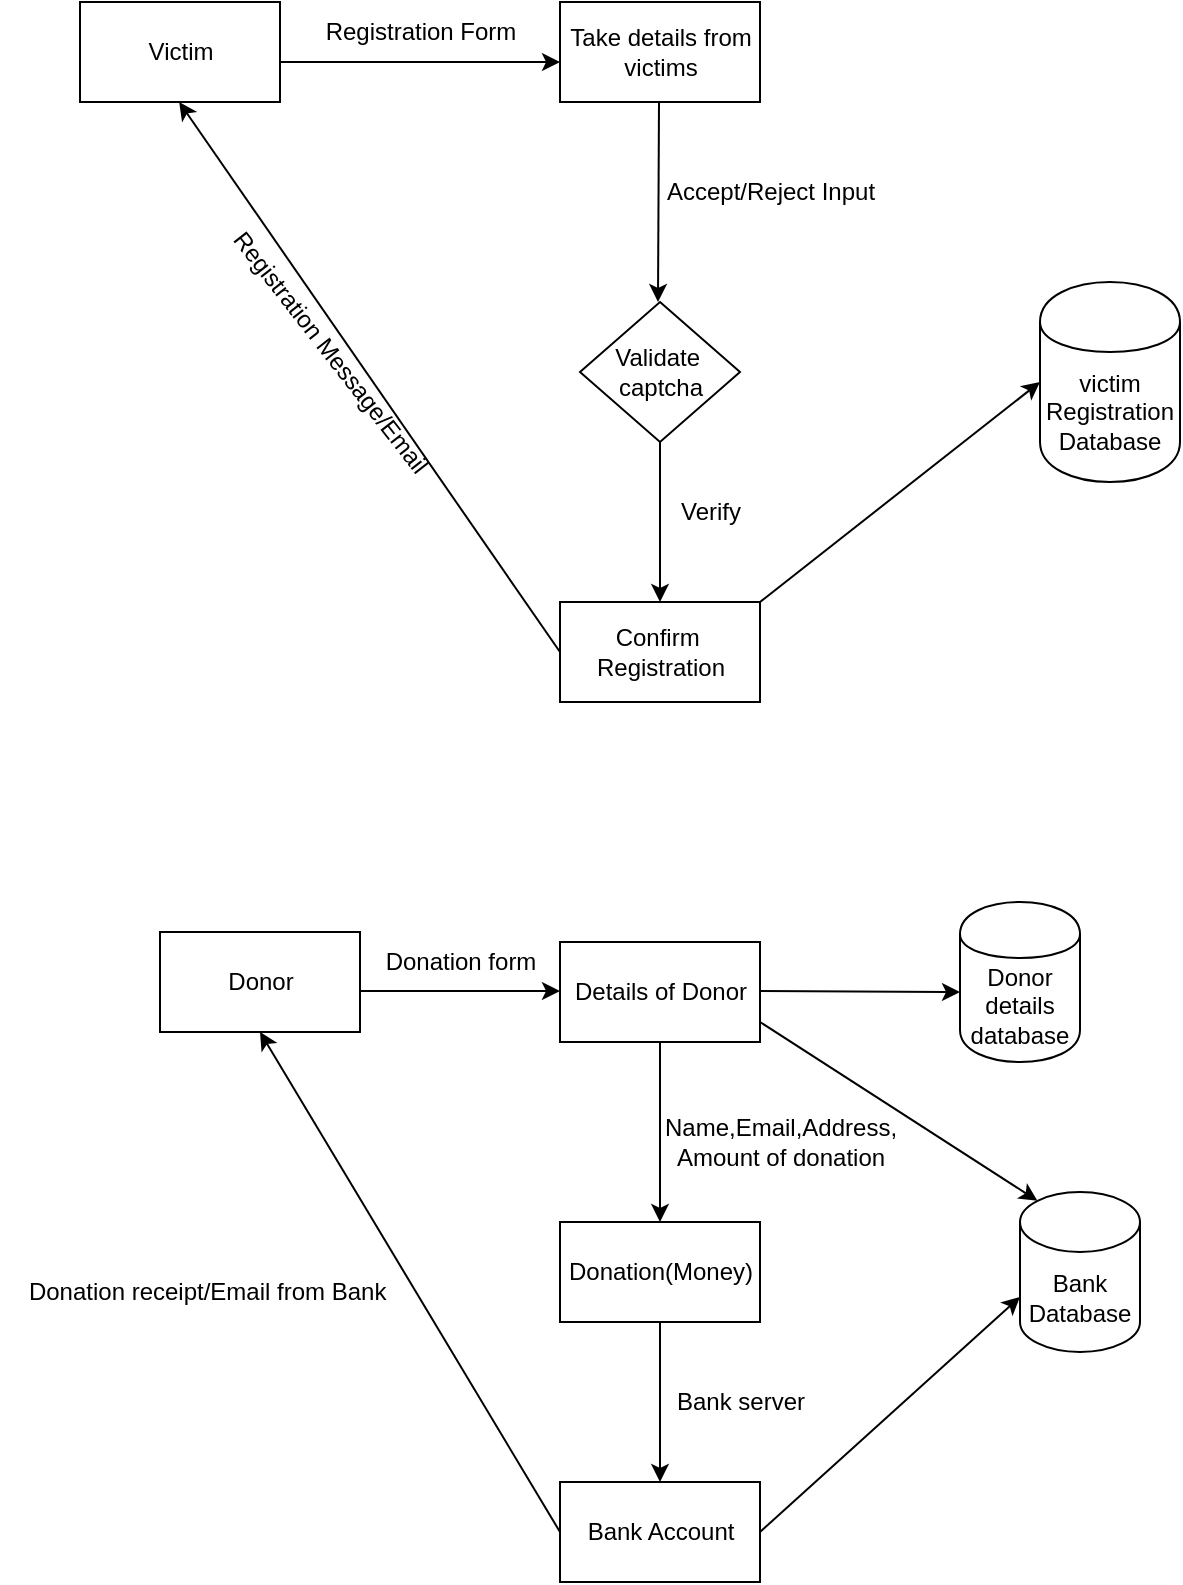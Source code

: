 <mxfile version="20.0.4" type="github">
  <diagram id="R2lEEEUBdFMjLlhIrx00" name="Page-1">
    <mxGraphModel dx="1038" dy="547" grid="1" gridSize="10" guides="1" tooltips="1" connect="1" arrows="1" fold="1" page="1" pageScale="1" pageWidth="850" pageHeight="1100" math="0" shadow="0" extFonts="Permanent Marker^https://fonts.googleapis.com/css?family=Permanent+Marker">
      <root>
        <mxCell id="0" />
        <mxCell id="1" parent="0" />
        <mxCell id="zD06de2tq-3I4Wdeoepe-2" value="Victim" style="html=1;dashed=0;whitespace=wrap;" parent="1" vertex="1">
          <mxGeometry x="80" y="50" width="100" height="50" as="geometry" />
        </mxCell>
        <mxCell id="zD06de2tq-3I4Wdeoepe-3" value="" style="endArrow=classic;html=1;rounded=0;" parent="1" edge="1">
          <mxGeometry width="50" height="50" relative="1" as="geometry">
            <mxPoint x="180" y="80" as="sourcePoint" />
            <mxPoint x="320" y="80" as="targetPoint" />
          </mxGeometry>
        </mxCell>
        <mxCell id="zD06de2tq-3I4Wdeoepe-4" value="Registration Form" style="text;html=1;resizable=0;autosize=1;align=center;verticalAlign=middle;points=[];fillColor=none;strokeColor=none;rounded=0;" parent="1" vertex="1">
          <mxGeometry x="190" y="50" width="120" height="30" as="geometry" />
        </mxCell>
        <mxCell id="zD06de2tq-3I4Wdeoepe-5" value="Take details from &lt;br&gt;victims" style="html=1;dashed=0;whitespace=wrap;" parent="1" vertex="1">
          <mxGeometry x="320" y="50" width="100" height="50" as="geometry" />
        </mxCell>
        <mxCell id="zD06de2tq-3I4Wdeoepe-7" value="" style="endArrow=classic;html=1;rounded=0;" parent="1" edge="1">
          <mxGeometry width="50" height="50" relative="1" as="geometry">
            <mxPoint x="369.5" y="100" as="sourcePoint" />
            <mxPoint x="369" y="200" as="targetPoint" />
          </mxGeometry>
        </mxCell>
        <mxCell id="zD06de2tq-3I4Wdeoepe-8" value="victim&lt;br&gt;Registration&lt;br&gt;Database" style="shape=cylinder;whiteSpace=wrap;html=1;boundedLbl=1;backgroundOutline=1;" parent="1" vertex="1">
          <mxGeometry x="560" y="190" width="70" height="100" as="geometry" />
        </mxCell>
        <mxCell id="zD06de2tq-3I4Wdeoepe-9" value="Accept/Reject Input" style="text;html=1;resizable=0;autosize=1;align=center;verticalAlign=middle;points=[];fillColor=none;strokeColor=none;rounded=0;" parent="1" vertex="1">
          <mxGeometry x="360" y="130" width="130" height="30" as="geometry" />
        </mxCell>
        <mxCell id="zD06de2tq-3I4Wdeoepe-11" value="" style="endArrow=classic;html=1;rounded=0;entryX=0.5;entryY=0;entryDx=0;entryDy=0;exitX=0.5;exitY=1;exitDx=0;exitDy=0;" parent="1" edge="1" target="zD06de2tq-3I4Wdeoepe-13" source="RgW9Eq6CkmTzd8PvrJog-1">
          <mxGeometry width="50" height="50" relative="1" as="geometry">
            <mxPoint x="370.58" y="280" as="sourcePoint" />
            <mxPoint x="370" y="370" as="targetPoint" />
          </mxGeometry>
        </mxCell>
        <mxCell id="zD06de2tq-3I4Wdeoepe-12" value="Verify" style="text;html=1;resizable=0;autosize=1;align=center;verticalAlign=middle;points=[];fillColor=none;strokeColor=none;rounded=0;" parent="1" vertex="1">
          <mxGeometry x="370" y="290" width="50" height="30" as="geometry" />
        </mxCell>
        <mxCell id="zD06de2tq-3I4Wdeoepe-13" value="Confirm&amp;nbsp;&lt;br&gt;Registration" style="html=1;dashed=0;whitespace=wrap;" parent="1" vertex="1">
          <mxGeometry x="320" y="350" width="100" height="50" as="geometry" />
        </mxCell>
        <mxCell id="zD06de2tq-3I4Wdeoepe-14" value="" style="endArrow=classic;html=1;rounded=0;entryX=0;entryY=0.5;entryDx=0;entryDy=0;" parent="1" target="zD06de2tq-3I4Wdeoepe-8" edge="1">
          <mxGeometry width="50" height="50" relative="1" as="geometry">
            <mxPoint x="420" y="350" as="sourcePoint" />
            <mxPoint x="470" y="300" as="targetPoint" />
          </mxGeometry>
        </mxCell>
        <mxCell id="zD06de2tq-3I4Wdeoepe-15" value="" style="endArrow=classic;html=1;rounded=0;exitX=0;exitY=0.5;exitDx=0;exitDy=0;" parent="1" source="zD06de2tq-3I4Wdeoepe-13" edge="1">
          <mxGeometry width="50" height="50" relative="1" as="geometry">
            <mxPoint x="200" y="260" as="sourcePoint" />
            <mxPoint x="129.58" y="100" as="targetPoint" />
          </mxGeometry>
        </mxCell>
        <mxCell id="zD06de2tq-3I4Wdeoepe-16" value="Registration Message/Email" style="text;html=1;resizable=0;autosize=1;align=center;verticalAlign=middle;points=[];fillColor=none;strokeColor=none;rounded=0;rotation=52;" parent="1" vertex="1">
          <mxGeometry x="120" y="210" width="170" height="30" as="geometry" />
        </mxCell>
        <mxCell id="zD06de2tq-3I4Wdeoepe-17" value="Donation(Money)" style="html=1;dashed=0;whitespace=wrap;" parent="1" vertex="1">
          <mxGeometry x="320" y="660" width="100" height="50" as="geometry" />
        </mxCell>
        <mxCell id="zD06de2tq-3I4Wdeoepe-18" value="" style="endArrow=classic;html=1;rounded=0;" parent="1" edge="1">
          <mxGeometry width="50" height="50" relative="1" as="geometry">
            <mxPoint x="220" y="544.5" as="sourcePoint" />
            <mxPoint x="320" y="544.5" as="targetPoint" />
          </mxGeometry>
        </mxCell>
        <mxCell id="zD06de2tq-3I4Wdeoepe-20" value="Details of Donor" style="html=1;dashed=0;whitespace=wrap;" parent="1" vertex="1">
          <mxGeometry x="320" y="520" width="100" height="50" as="geometry" />
        </mxCell>
        <mxCell id="zD06de2tq-3I4Wdeoepe-21" value="Donor details database" style="shape=cylinder;whiteSpace=wrap;html=1;boundedLbl=1;backgroundOutline=1;" parent="1" vertex="1">
          <mxGeometry x="520" y="500" width="60" height="80" as="geometry" />
        </mxCell>
        <mxCell id="zD06de2tq-3I4Wdeoepe-22" value="" style="endArrow=classic;html=1;rounded=0;" parent="1" edge="1">
          <mxGeometry width="50" height="50" relative="1" as="geometry">
            <mxPoint x="370" y="570" as="sourcePoint" />
            <mxPoint x="370" y="660" as="targetPoint" />
            <Array as="points">
              <mxPoint x="370" y="630" />
            </Array>
          </mxGeometry>
        </mxCell>
        <mxCell id="zD06de2tq-3I4Wdeoepe-23" value="Name,Email,Address,&lt;br&gt;Amount of donation" style="text;html=1;resizable=0;autosize=1;align=center;verticalAlign=middle;points=[];fillColor=none;strokeColor=none;rounded=0;" parent="1" vertex="1">
          <mxGeometry x="360" y="600" width="140" height="40" as="geometry" />
        </mxCell>
        <mxCell id="zD06de2tq-3I4Wdeoepe-24" value="" style="endArrow=classic;html=1;rounded=0;" parent="1" edge="1">
          <mxGeometry width="50" height="50" relative="1" as="geometry">
            <mxPoint x="420" y="544.5" as="sourcePoint" />
            <mxPoint x="520" y="545" as="targetPoint" />
          </mxGeometry>
        </mxCell>
        <mxCell id="zD06de2tq-3I4Wdeoepe-25" value="Donor" style="html=1;dashed=0;whitespace=wrap;" parent="1" vertex="1">
          <mxGeometry x="120" y="515" width="100" height="50" as="geometry" />
        </mxCell>
        <mxCell id="zD06de2tq-3I4Wdeoepe-27" value="" style="endArrow=classic;html=1;rounded=0;" parent="1" target="zD06de2tq-3I4Wdeoepe-28" edge="1">
          <mxGeometry width="50" height="50" relative="1" as="geometry">
            <mxPoint x="370" y="710" as="sourcePoint" />
            <mxPoint x="370" y="800" as="targetPoint" />
          </mxGeometry>
        </mxCell>
        <mxCell id="zD06de2tq-3I4Wdeoepe-28" value="Bank Account" style="html=1;dashed=0;whitespace=wrap;" parent="1" vertex="1">
          <mxGeometry x="320" y="790" width="100" height="50" as="geometry" />
        </mxCell>
        <mxCell id="ofLkS4H4id4gsJTmKJAa-1" value="Bank server" style="text;html=1;resizable=0;autosize=1;align=center;verticalAlign=middle;points=[];fillColor=none;strokeColor=none;rounded=0;" parent="1" vertex="1">
          <mxGeometry x="365" y="735" width="90" height="30" as="geometry" />
        </mxCell>
        <mxCell id="ofLkS4H4id4gsJTmKJAa-2" value="Bank Database" style="shape=cylinder3;whiteSpace=wrap;html=1;boundedLbl=1;backgroundOutline=1;size=15;" parent="1" vertex="1">
          <mxGeometry x="550" y="645" width="60" height="80" as="geometry" />
        </mxCell>
        <mxCell id="ofLkS4H4id4gsJTmKJAa-6" value="" style="endArrow=classic;html=1;rounded=0;entryX=0;entryY=0;entryDx=0;entryDy=52.5;entryPerimeter=0;" parent="1" target="ofLkS4H4id4gsJTmKJAa-2" edge="1">
          <mxGeometry width="50" height="50" relative="1" as="geometry">
            <mxPoint x="420" y="815" as="sourcePoint" />
            <mxPoint x="470" y="765" as="targetPoint" />
          </mxGeometry>
        </mxCell>
        <mxCell id="ofLkS4H4id4gsJTmKJAa-7" value="" style="endArrow=classic;html=1;rounded=0;entryX=0.145;entryY=0;entryDx=0;entryDy=4.35;entryPerimeter=0;" parent="1" target="ofLkS4H4id4gsJTmKJAa-2" edge="1">
          <mxGeometry width="50" height="50" relative="1" as="geometry">
            <mxPoint x="420" y="560" as="sourcePoint" />
            <mxPoint x="470" y="570" as="targetPoint" />
          </mxGeometry>
        </mxCell>
        <mxCell id="ofLkS4H4id4gsJTmKJAa-8" value="Donation form" style="text;html=1;resizable=0;autosize=1;align=center;verticalAlign=middle;points=[];fillColor=none;strokeColor=none;rounded=0;" parent="1" vertex="1">
          <mxGeometry x="220" y="515" width="100" height="30" as="geometry" />
        </mxCell>
        <mxCell id="ofLkS4H4id4gsJTmKJAa-9" value="" style="endArrow=classic;html=1;rounded=0;exitX=0;exitY=0.5;exitDx=0;exitDy=0;entryX=0.5;entryY=1;entryDx=0;entryDy=0;" parent="1" source="zD06de2tq-3I4Wdeoepe-28" target="zD06de2tq-3I4Wdeoepe-25" edge="1">
          <mxGeometry width="50" height="50" relative="1" as="geometry">
            <mxPoint x="310" y="810" as="sourcePoint" />
            <mxPoint x="270" y="760" as="targetPoint" />
          </mxGeometry>
        </mxCell>
        <mxCell id="ofLkS4H4id4gsJTmKJAa-11" value="Donation receipt/Email from Bank&amp;nbsp;" style="text;html=1;resizable=0;autosize=1;align=center;verticalAlign=middle;points=[];fillColor=none;strokeColor=none;rounded=0;" parent="1" vertex="1">
          <mxGeometry x="40" y="680" width="210" height="30" as="geometry" />
        </mxCell>
        <mxCell id="RgW9Eq6CkmTzd8PvrJog-1" value="Validate&amp;nbsp;&lt;br&gt;captcha" style="shape=rhombus;html=1;dashed=0;whitespace=wrap;perimeter=rhombusPerimeter;" vertex="1" parent="1">
          <mxGeometry x="330" y="200" width="80" height="70" as="geometry" />
        </mxCell>
      </root>
    </mxGraphModel>
  </diagram>
</mxfile>
